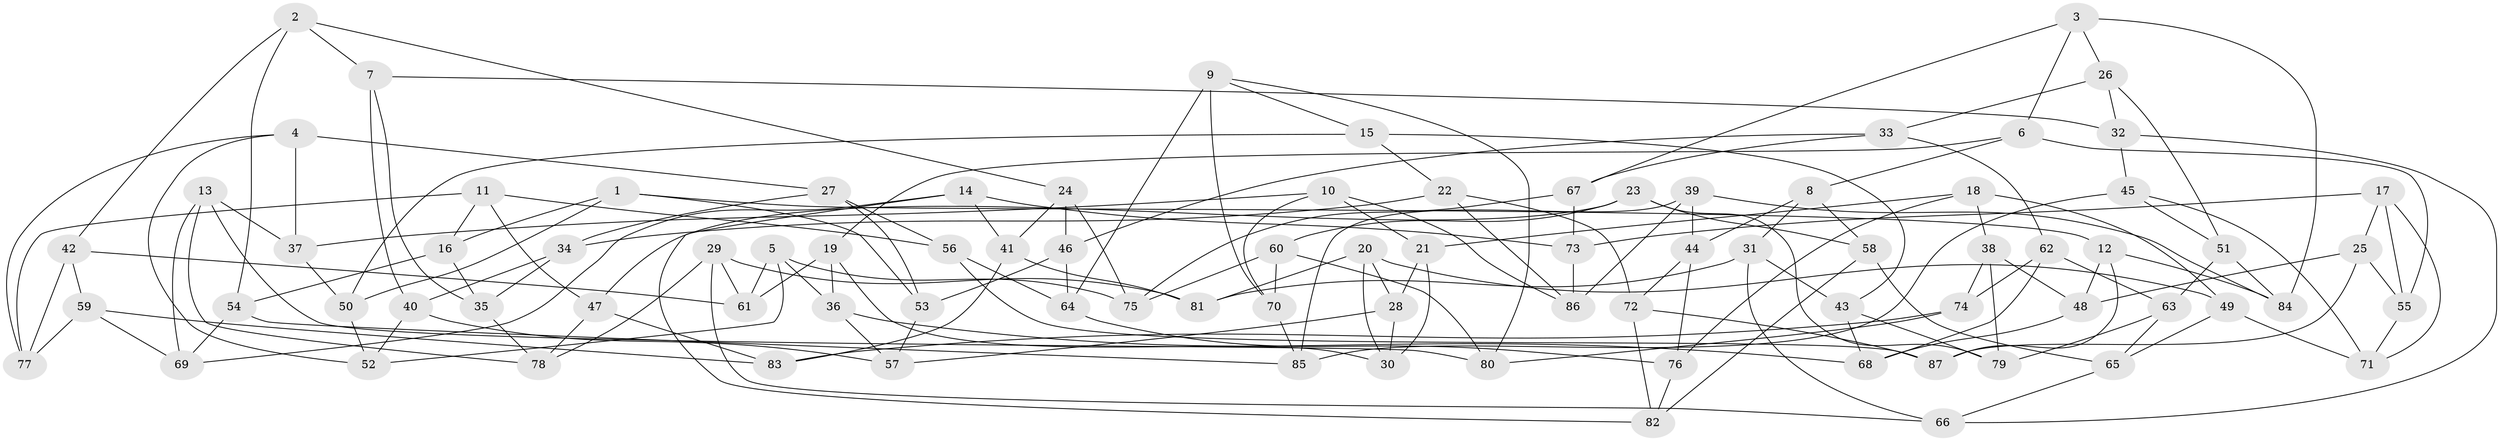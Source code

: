 // coarse degree distribution, {4: 0.33962264150943394, 6: 0.5094339622641509, 5: 0.1320754716981132, 3: 0.018867924528301886}
// Generated by graph-tools (version 1.1) at 2025/24/03/03/25 07:24:24]
// undirected, 87 vertices, 174 edges
graph export_dot {
graph [start="1"]
  node [color=gray90,style=filled];
  1;
  2;
  3;
  4;
  5;
  6;
  7;
  8;
  9;
  10;
  11;
  12;
  13;
  14;
  15;
  16;
  17;
  18;
  19;
  20;
  21;
  22;
  23;
  24;
  25;
  26;
  27;
  28;
  29;
  30;
  31;
  32;
  33;
  34;
  35;
  36;
  37;
  38;
  39;
  40;
  41;
  42;
  43;
  44;
  45;
  46;
  47;
  48;
  49;
  50;
  51;
  52;
  53;
  54;
  55;
  56;
  57;
  58;
  59;
  60;
  61;
  62;
  63;
  64;
  65;
  66;
  67;
  68;
  69;
  70;
  71;
  72;
  73;
  74;
  75;
  76;
  77;
  78;
  79;
  80;
  81;
  82;
  83;
  84;
  85;
  86;
  87;
  1 -- 12;
  1 -- 50;
  1 -- 53;
  1 -- 16;
  2 -- 54;
  2 -- 42;
  2 -- 7;
  2 -- 24;
  3 -- 6;
  3 -- 26;
  3 -- 67;
  3 -- 84;
  4 -- 52;
  4 -- 77;
  4 -- 37;
  4 -- 27;
  5 -- 61;
  5 -- 36;
  5 -- 75;
  5 -- 52;
  6 -- 55;
  6 -- 19;
  6 -- 8;
  7 -- 35;
  7 -- 40;
  7 -- 32;
  8 -- 58;
  8 -- 31;
  8 -- 44;
  9 -- 80;
  9 -- 64;
  9 -- 70;
  9 -- 15;
  10 -- 86;
  10 -- 37;
  10 -- 21;
  10 -- 70;
  11 -- 77;
  11 -- 16;
  11 -- 47;
  11 -- 56;
  12 -- 87;
  12 -- 48;
  12 -- 84;
  13 -- 37;
  13 -- 69;
  13 -- 80;
  13 -- 78;
  14 -- 82;
  14 -- 73;
  14 -- 69;
  14 -- 41;
  15 -- 43;
  15 -- 22;
  15 -- 50;
  16 -- 54;
  16 -- 35;
  17 -- 71;
  17 -- 25;
  17 -- 55;
  17 -- 73;
  18 -- 21;
  18 -- 76;
  18 -- 38;
  18 -- 49;
  19 -- 30;
  19 -- 61;
  19 -- 36;
  20 -- 30;
  20 -- 28;
  20 -- 81;
  20 -- 49;
  21 -- 28;
  21 -- 30;
  22 -- 86;
  22 -- 34;
  22 -- 72;
  23 -- 79;
  23 -- 60;
  23 -- 58;
  23 -- 47;
  24 -- 46;
  24 -- 75;
  24 -- 41;
  25 -- 48;
  25 -- 87;
  25 -- 55;
  26 -- 33;
  26 -- 51;
  26 -- 32;
  27 -- 34;
  27 -- 56;
  27 -- 53;
  28 -- 30;
  28 -- 57;
  29 -- 78;
  29 -- 66;
  29 -- 81;
  29 -- 61;
  31 -- 43;
  31 -- 81;
  31 -- 66;
  32 -- 45;
  32 -- 66;
  33 -- 46;
  33 -- 67;
  33 -- 62;
  34 -- 40;
  34 -- 35;
  35 -- 78;
  36 -- 68;
  36 -- 57;
  37 -- 50;
  38 -- 48;
  38 -- 79;
  38 -- 74;
  39 -- 85;
  39 -- 86;
  39 -- 84;
  39 -- 44;
  40 -- 52;
  40 -- 57;
  41 -- 81;
  41 -- 83;
  42 -- 61;
  42 -- 77;
  42 -- 59;
  43 -- 68;
  43 -- 79;
  44 -- 76;
  44 -- 72;
  45 -- 71;
  45 -- 51;
  45 -- 85;
  46 -- 53;
  46 -- 64;
  47 -- 83;
  47 -- 78;
  48 -- 68;
  49 -- 71;
  49 -- 65;
  50 -- 52;
  51 -- 63;
  51 -- 84;
  53 -- 57;
  54 -- 69;
  54 -- 85;
  55 -- 71;
  56 -- 64;
  56 -- 87;
  58 -- 82;
  58 -- 65;
  59 -- 83;
  59 -- 69;
  59 -- 77;
  60 -- 70;
  60 -- 75;
  60 -- 80;
  62 -- 74;
  62 -- 63;
  62 -- 68;
  63 -- 65;
  63 -- 79;
  64 -- 76;
  65 -- 66;
  67 -- 75;
  67 -- 73;
  70 -- 85;
  72 -- 82;
  72 -- 87;
  73 -- 86;
  74 -- 83;
  74 -- 80;
  76 -- 82;
}
